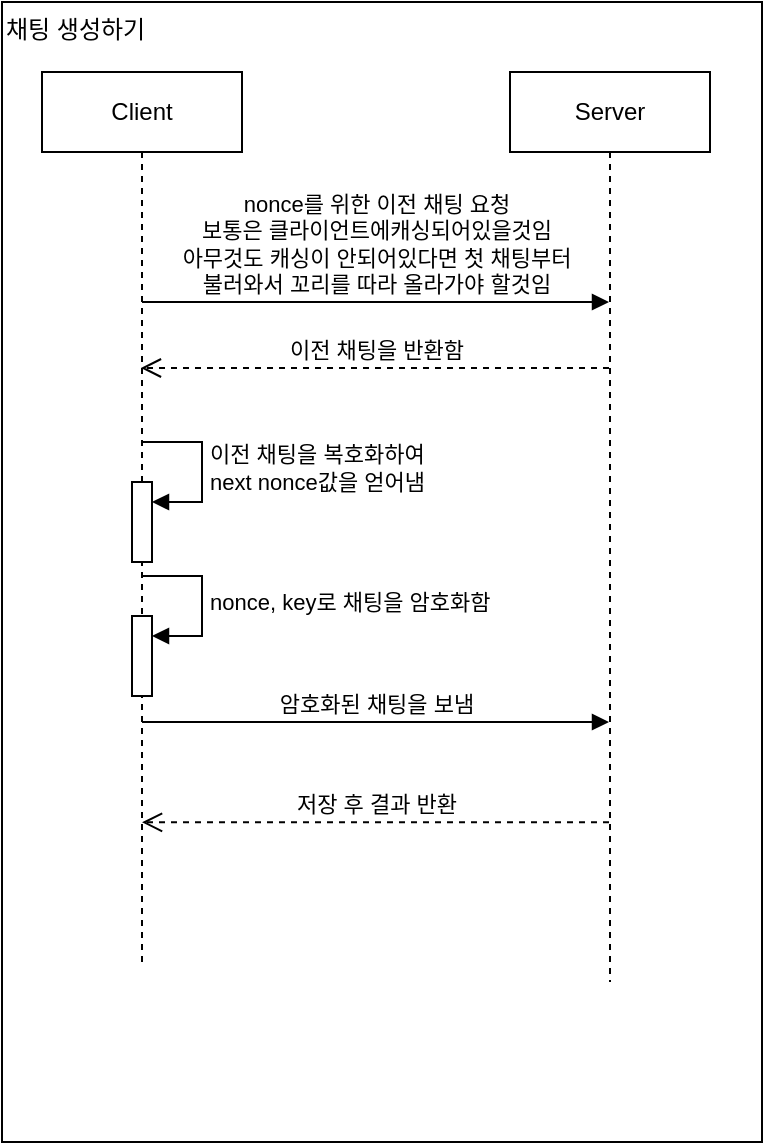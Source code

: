 <mxfile version="28.1.0">
  <diagram name="페이지-1" id="Bq9yzXhH35B1s6Mvf7I0">
    <mxGraphModel dx="595" dy="321" grid="1" gridSize="10" guides="1" tooltips="1" connect="1" arrows="1" fold="1" page="1" pageScale="1" pageWidth="827" pageHeight="1169" math="0" shadow="0">
      <root>
        <mxCell id="0" />
        <mxCell id="1" parent="0" />
        <mxCell id="brOKY5jeN1lyqdQz2yrQ-2" value="채팅 생성하기" style="rounded=0;whiteSpace=wrap;html=1;verticalAlign=top;align=left;" vertex="1" parent="1">
          <mxGeometry x="160" y="400" width="380" height="570" as="geometry" />
        </mxCell>
        <mxCell id="brOKY5jeN1lyqdQz2yrQ-3" value="Client" style="shape=umlLifeline;perimeter=lifelinePerimeter;whiteSpace=wrap;html=1;container=1;dropTarget=0;collapsible=0;recursiveResize=0;outlineConnect=0;portConstraint=eastwest;newEdgeStyle={&quot;curved&quot;:0,&quot;rounded&quot;:0};" vertex="1" parent="1">
          <mxGeometry x="180" y="435" width="100" height="445" as="geometry" />
        </mxCell>
        <mxCell id="brOKY5jeN1lyqdQz2yrQ-7" value="" style="html=1;points=[[0,0,0,0,5],[0,1,0,0,-5],[1,0,0,0,5],[1,1,0,0,-5]];perimeter=orthogonalPerimeter;outlineConnect=0;targetShapes=umlLifeline;portConstraint=eastwest;newEdgeStyle={&quot;curved&quot;:0,&quot;rounded&quot;:0};" vertex="1" parent="brOKY5jeN1lyqdQz2yrQ-3">
          <mxGeometry x="45" y="205" width="10" height="40" as="geometry" />
        </mxCell>
        <mxCell id="brOKY5jeN1lyqdQz2yrQ-8" value="이전 채팅을 복호화하여&lt;div&gt;next nonce값을 얻어냄&lt;/div&gt;" style="html=1;align=left;spacingLeft=2;endArrow=block;rounded=0;edgeStyle=orthogonalEdgeStyle;curved=0;rounded=0;" edge="1" parent="brOKY5jeN1lyqdQz2yrQ-3">
          <mxGeometry relative="1" as="geometry">
            <mxPoint x="50" y="185" as="sourcePoint" />
            <Array as="points">
              <mxPoint x="80" y="215" />
            </Array>
            <mxPoint x="55" y="215" as="targetPoint" />
          </mxGeometry>
        </mxCell>
        <mxCell id="brOKY5jeN1lyqdQz2yrQ-10" value="" style="html=1;points=[[0,0,0,0,5],[0,1,0,0,-5],[1,0,0,0,5],[1,1,0,0,-5]];perimeter=orthogonalPerimeter;outlineConnect=0;targetShapes=umlLifeline;portConstraint=eastwest;newEdgeStyle={&quot;curved&quot;:0,&quot;rounded&quot;:0};" vertex="1" parent="brOKY5jeN1lyqdQz2yrQ-3">
          <mxGeometry x="45" y="272" width="10" height="40" as="geometry" />
        </mxCell>
        <mxCell id="brOKY5jeN1lyqdQz2yrQ-11" value="nonce, key로 채팅을 암호화함" style="html=1;align=left;spacingLeft=2;endArrow=block;rounded=0;edgeStyle=orthogonalEdgeStyle;curved=0;rounded=0;" edge="1" target="brOKY5jeN1lyqdQz2yrQ-10" parent="brOKY5jeN1lyqdQz2yrQ-3">
          <mxGeometry relative="1" as="geometry">
            <mxPoint x="50" y="252" as="sourcePoint" />
            <Array as="points">
              <mxPoint x="80" y="282" />
            </Array>
          </mxGeometry>
        </mxCell>
        <mxCell id="brOKY5jeN1lyqdQz2yrQ-4" value="Server" style="shape=umlLifeline;perimeter=lifelinePerimeter;whiteSpace=wrap;html=1;container=1;dropTarget=0;collapsible=0;recursiveResize=0;outlineConnect=0;portConstraint=eastwest;newEdgeStyle={&quot;curved&quot;:0,&quot;rounded&quot;:0};" vertex="1" parent="1">
          <mxGeometry x="414" y="435" width="100" height="455" as="geometry" />
        </mxCell>
        <mxCell id="brOKY5jeN1lyqdQz2yrQ-5" value="nonce를 위한 이전 채팅 요청&lt;br&gt;보통은 클라이언트에캐싱되어있을것임&lt;br&gt;아무것도 캐싱이 안되어있다면 첫 채팅부터&lt;div&gt;불러와서 꼬리를 따라 올라가야 할것임&lt;/div&gt;" style="html=1;verticalAlign=bottom;endArrow=block;curved=0;rounded=0;" edge="1" parent="1">
          <mxGeometry width="80" relative="1" as="geometry">
            <mxPoint x="230" y="550" as="sourcePoint" />
            <mxPoint x="463.5" y="550" as="targetPoint" />
          </mxGeometry>
        </mxCell>
        <mxCell id="brOKY5jeN1lyqdQz2yrQ-6" value="이전 채팅을 반환함" style="html=1;verticalAlign=bottom;endArrow=open;dashed=1;endSize=8;curved=0;rounded=0;" edge="1" parent="1">
          <mxGeometry relative="1" as="geometry">
            <mxPoint x="463.5" y="583.0" as="sourcePoint" />
            <mxPoint x="229.447" y="583.0" as="targetPoint" />
          </mxGeometry>
        </mxCell>
        <mxCell id="brOKY5jeN1lyqdQz2yrQ-12" value="암호화된 채팅을 보냄" style="html=1;verticalAlign=bottom;endArrow=block;curved=0;rounded=0;" edge="1" parent="1" target="brOKY5jeN1lyqdQz2yrQ-4">
          <mxGeometry width="80" relative="1" as="geometry">
            <mxPoint x="230" y="760" as="sourcePoint" />
            <mxPoint x="310" y="760" as="targetPoint" />
          </mxGeometry>
        </mxCell>
        <mxCell id="brOKY5jeN1lyqdQz2yrQ-13" value="저장 후 결과 반환" style="html=1;verticalAlign=bottom;endArrow=open;dashed=1;endSize=8;curved=0;rounded=0;entryX=0.5;entryY=0.843;entryDx=0;entryDy=0;entryPerimeter=0;" edge="1" parent="1" source="brOKY5jeN1lyqdQz2yrQ-4" target="brOKY5jeN1lyqdQz2yrQ-3">
          <mxGeometry relative="1" as="geometry">
            <mxPoint x="460" y="810" as="sourcePoint" />
            <mxPoint x="380" y="810" as="targetPoint" />
          </mxGeometry>
        </mxCell>
      </root>
    </mxGraphModel>
  </diagram>
</mxfile>
